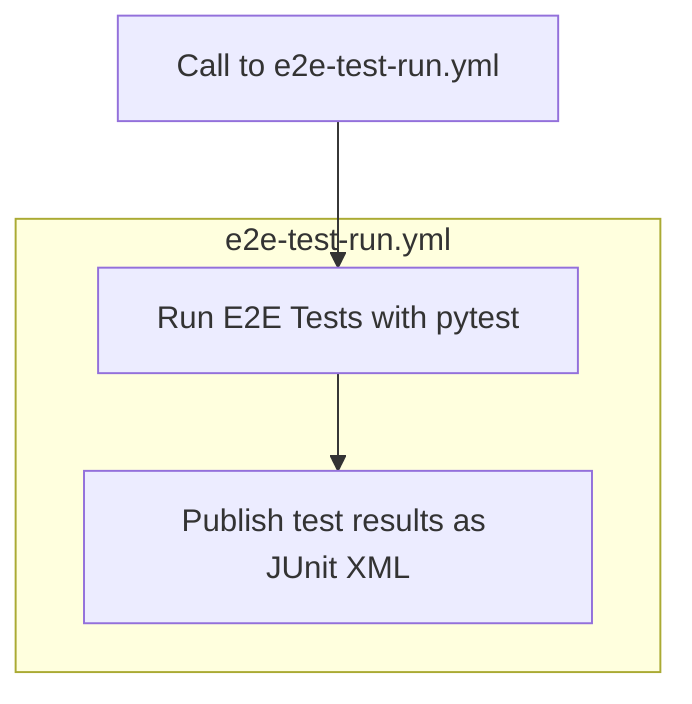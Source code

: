 graph TD
M[Call to e2e-test-run.yml] --> M1[Run E2E Tests with pytest] 
subgraph e2e-test-run.yml
    M1 --> M2[Publish test results as JUnit XML]
end